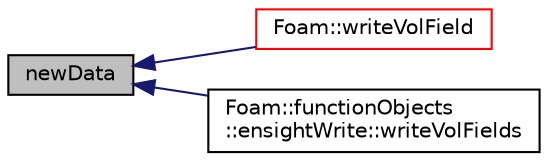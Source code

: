 digraph "newData"
{
  bgcolor="transparent";
  edge [fontname="Helvetica",fontsize="10",labelfontname="Helvetica",labelfontsize="10"];
  node [fontname="Helvetica",fontsize="10",shape=record];
  rankdir="LR";
  Node1 [label="newData",height=0.2,width=0.4,color="black", fillcolor="grey75", style="filled" fontcolor="black"];
  Node1 -> Node2 [dir="back",color="midnightblue",fontsize="10",style="solid",fontname="Helvetica"];
  Node2 [label="Foam::writeVolField",height=0.2,width=0.4,color="red",URL="$namespaceFoam.html#acba13793bebc25ce31e89302beba694f"];
  Node1 -> Node3 [dir="back",color="midnightblue",fontsize="10",style="solid",fontname="Helvetica"];
  Node3 [label="Foam::functionObjects\l::ensightWrite::writeVolFields",height=0.2,width=0.4,color="black",URL="$classFoam_1_1functionObjects_1_1ensightWrite.html#a6c955b2bd2135d2b81cc2ae209bb1ad2"];
}
